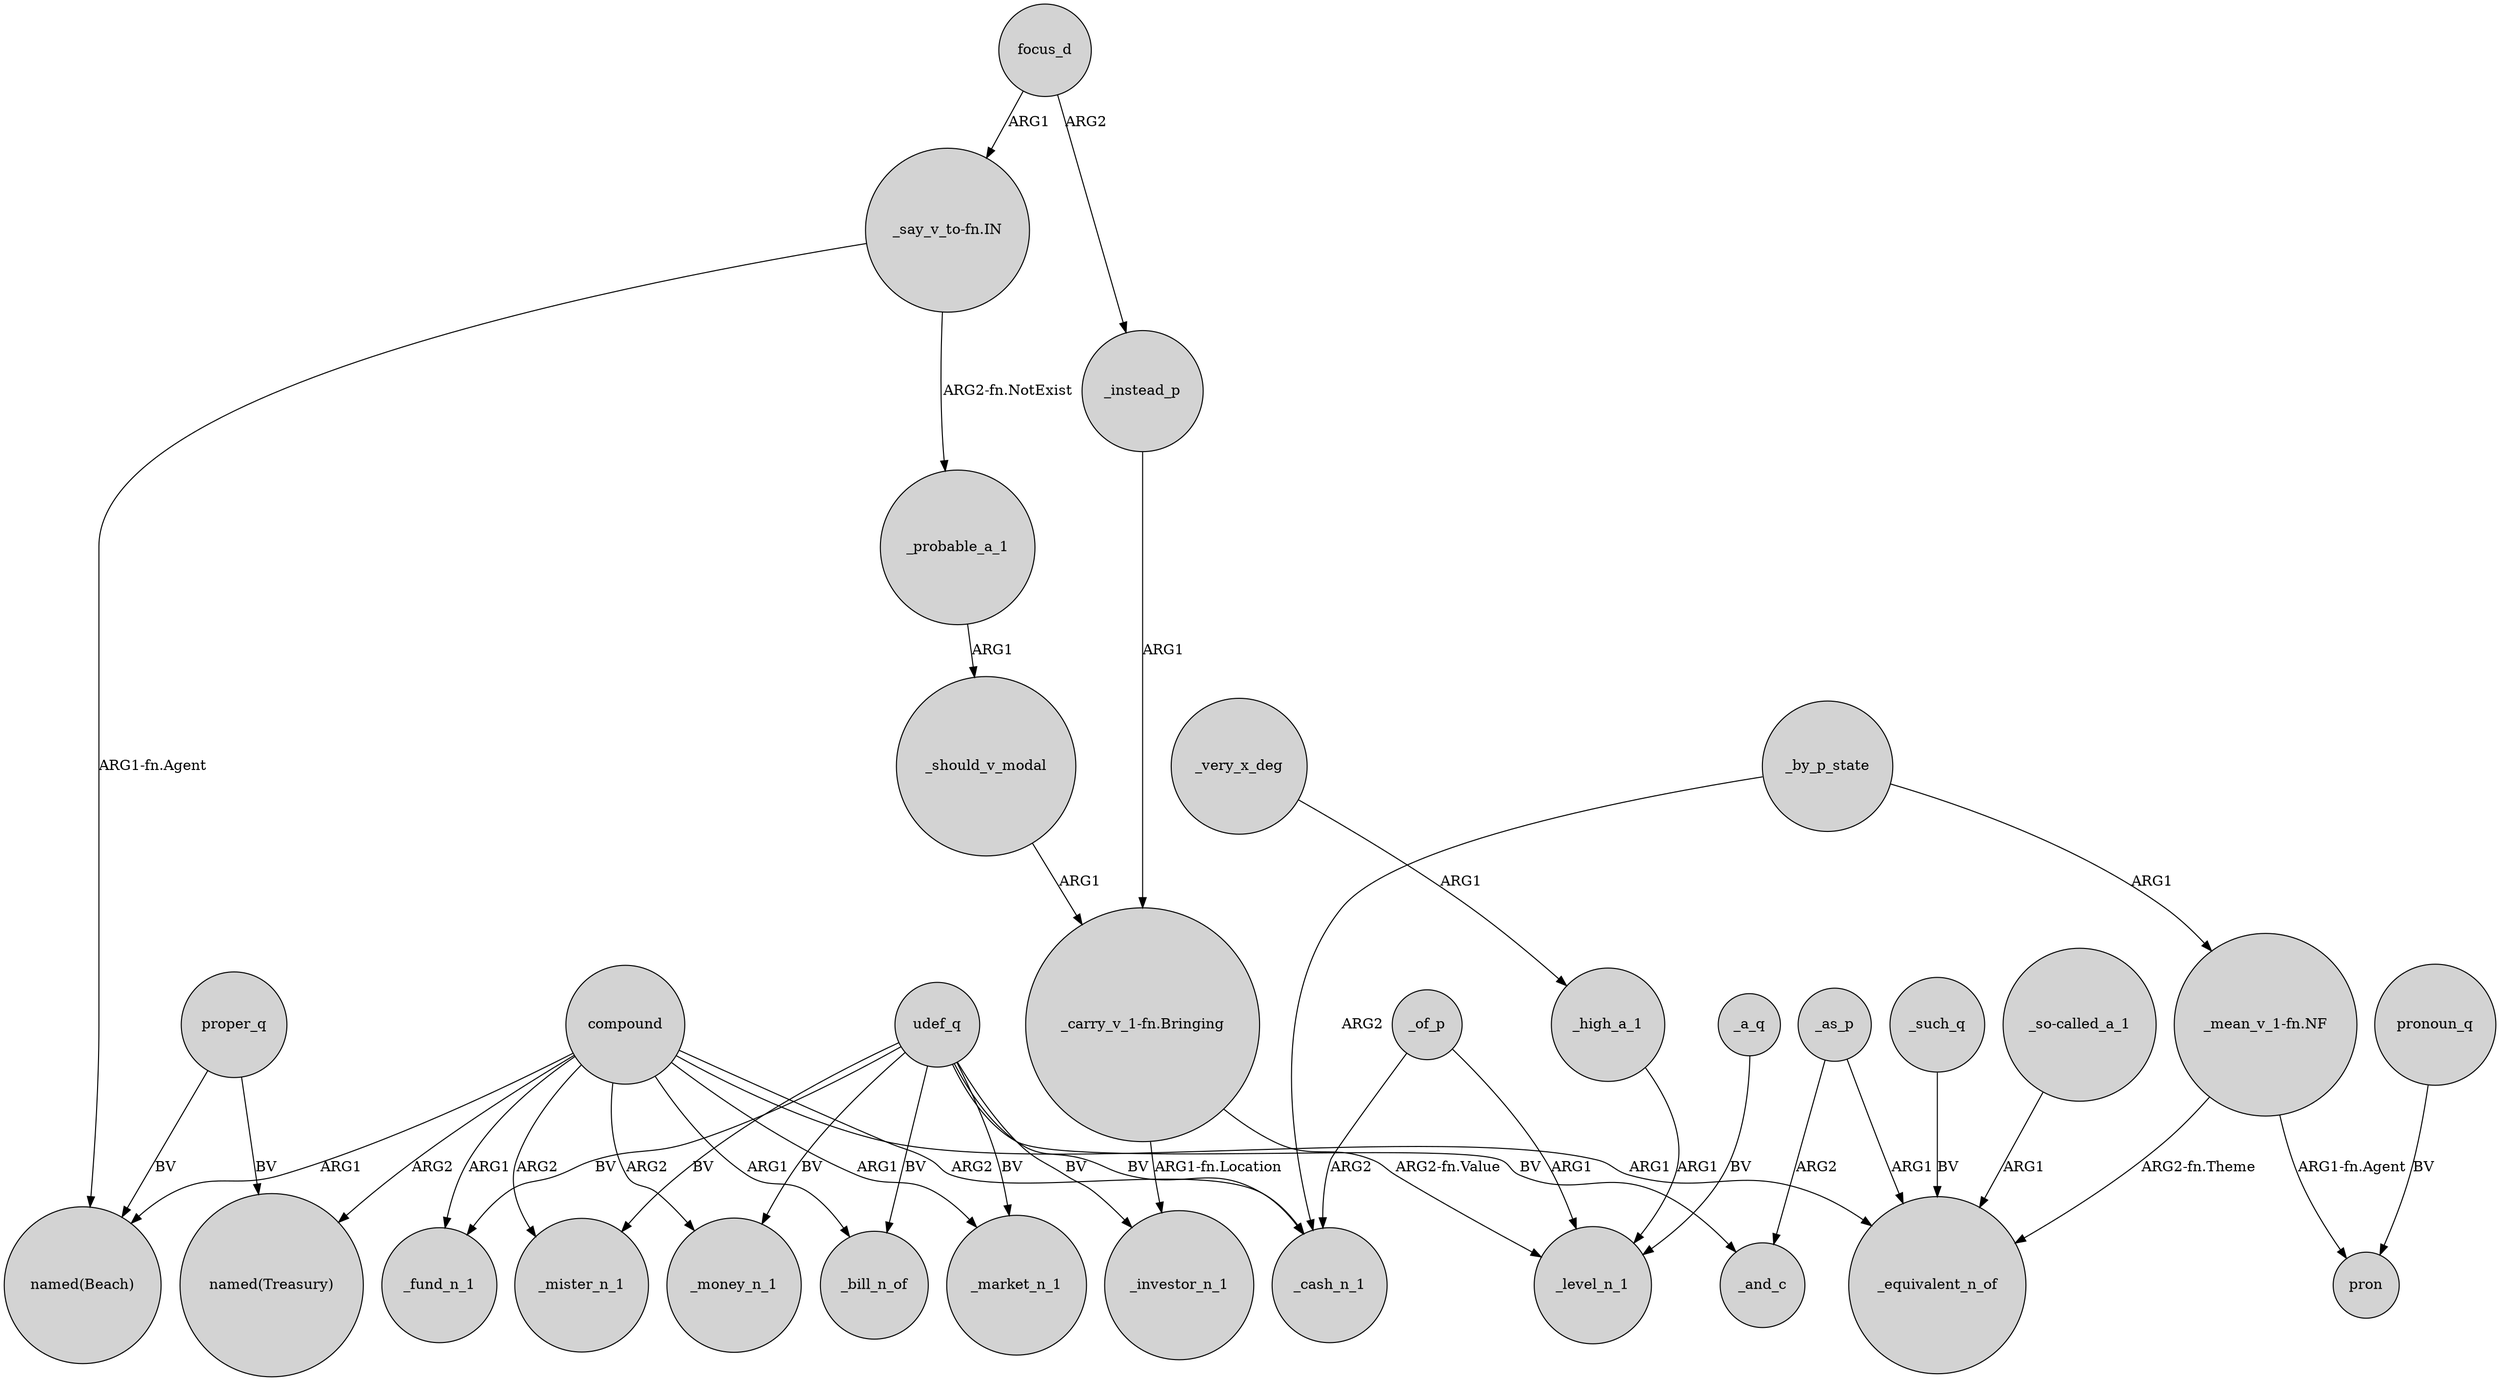 digraph {
	node [shape=circle style=filled]
	compound -> "named(Treasury)" [label=ARG2]
	udef_q -> _money_n_1 [label=BV]
	_probable_a_1 -> _should_v_modal [label=ARG1]
	compound -> _bill_n_of [label=ARG1]
	udef_q -> _investor_n_1 [label=BV]
	_of_p -> _cash_n_1 [label=ARG2]
	udef_q -> _cash_n_1 [label=BV]
	compound -> _mister_n_1 [label=ARG2]
	udef_q -> _mister_n_1 [label=BV]
	compound -> "named(Beach)" [label=ARG1]
	udef_q -> _bill_n_of [label=BV]
	proper_q -> "named(Beach)" [label=BV]
	udef_q -> _market_n_1 [label=BV]
	focus_d -> "_say_v_to-fn.IN" [label=ARG1]
	_as_p -> _equivalent_n_of [label=ARG1]
	"_mean_v_1-fn.NF" -> _equivalent_n_of [label="ARG2-fn.Theme"]
	_a_q -> _level_n_1 [label=BV]
	pronoun_q -> pron [label=BV]
	_should_v_modal -> "_carry_v_1-fn.Bringing" [label=ARG1]
	_very_x_deg -> _high_a_1 [label=ARG1]
	compound -> _money_n_1 [label=ARG2]
	_high_a_1 -> _level_n_1 [label=ARG1]
	"_carry_v_1-fn.Bringing" -> _investor_n_1 [label="ARG1-fn.Location"]
	_of_p -> _level_n_1 [label=ARG1]
	_such_q -> _equivalent_n_of [label=BV]
	udef_q -> _fund_n_1 [label=BV]
	"_carry_v_1-fn.Bringing" -> _level_n_1 [label="ARG2-fn.Value"]
	"_say_v_to-fn.IN" -> _probable_a_1 [label="ARG2-fn.NotExist"]
	"_say_v_to-fn.IN" -> "named(Beach)" [label="ARG1-fn.Agent"]
	_by_p_state -> _cash_n_1 [label=ARG2]
	_as_p -> _and_c [label=ARG2]
	proper_q -> "named(Treasury)" [label=BV]
	_instead_p -> "_carry_v_1-fn.Bringing" [label=ARG1]
	_by_p_state -> "_mean_v_1-fn.NF" [label=ARG1]
	compound -> _cash_n_1 [label=ARG2]
	"_mean_v_1-fn.NF" -> pron [label="ARG1-fn.Agent"]
	compound -> _market_n_1 [label=ARG1]
	"_so-called_a_1" -> _equivalent_n_of [label=ARG1]
	udef_q -> _and_c [label=BV]
	compound -> _fund_n_1 [label=ARG1]
	focus_d -> _instead_p [label=ARG2]
	compound -> _equivalent_n_of [label=ARG1]
}
